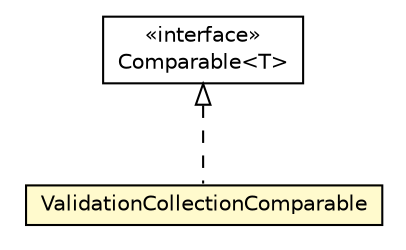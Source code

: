 #!/usr/local/bin/dot
#
# Class diagram 
# Generated by UMLGraph version R5_6-24-gf6e263 (http://www.umlgraph.org/)
#

digraph G {
	edge [fontname="Helvetica",fontsize=10,labelfontname="Helvetica",labelfontsize=10];
	node [fontname="Helvetica",fontsize=10,shape=plaintext];
	nodesep=0.25;
	ranksep=0.5;
	// com.orientechnologies.orient.core.metadata.schema.validation.ValidationCollectionComparable
	c4564672 [label=<<table title="com.orientechnologies.orient.core.metadata.schema.validation.ValidationCollectionComparable" border="0" cellborder="1" cellspacing="0" cellpadding="2" port="p" bgcolor="lemonChiffon" href="./ValidationCollectionComparable.html">
		<tr><td><table border="0" cellspacing="0" cellpadding="1">
<tr><td align="center" balign="center"> ValidationCollectionComparable </td></tr>
		</table></td></tr>
		</table>>, URL="./ValidationCollectionComparable.html", fontname="Helvetica", fontcolor="black", fontsize=10.0];
	//com.orientechnologies.orient.core.metadata.schema.validation.ValidationCollectionComparable implements java.lang.Comparable<T>
	c4566306:p -> c4564672:p [dir=back,arrowtail=empty,style=dashed];
	// java.lang.Comparable<T>
	c4566306 [label=<<table title="java.lang.Comparable" border="0" cellborder="1" cellspacing="0" cellpadding="2" port="p" href="http://java.sun.com/j2se/1.4.2/docs/api/java/lang/Comparable.html">
		<tr><td><table border="0" cellspacing="0" cellpadding="1">
<tr><td align="center" balign="center"> &#171;interface&#187; </td></tr>
<tr><td align="center" balign="center"> Comparable&lt;T&gt; </td></tr>
		</table></td></tr>
		</table>>, URL="http://java.sun.com/j2se/1.4.2/docs/api/java/lang/Comparable.html", fontname="Helvetica", fontcolor="black", fontsize=10.0];
}

